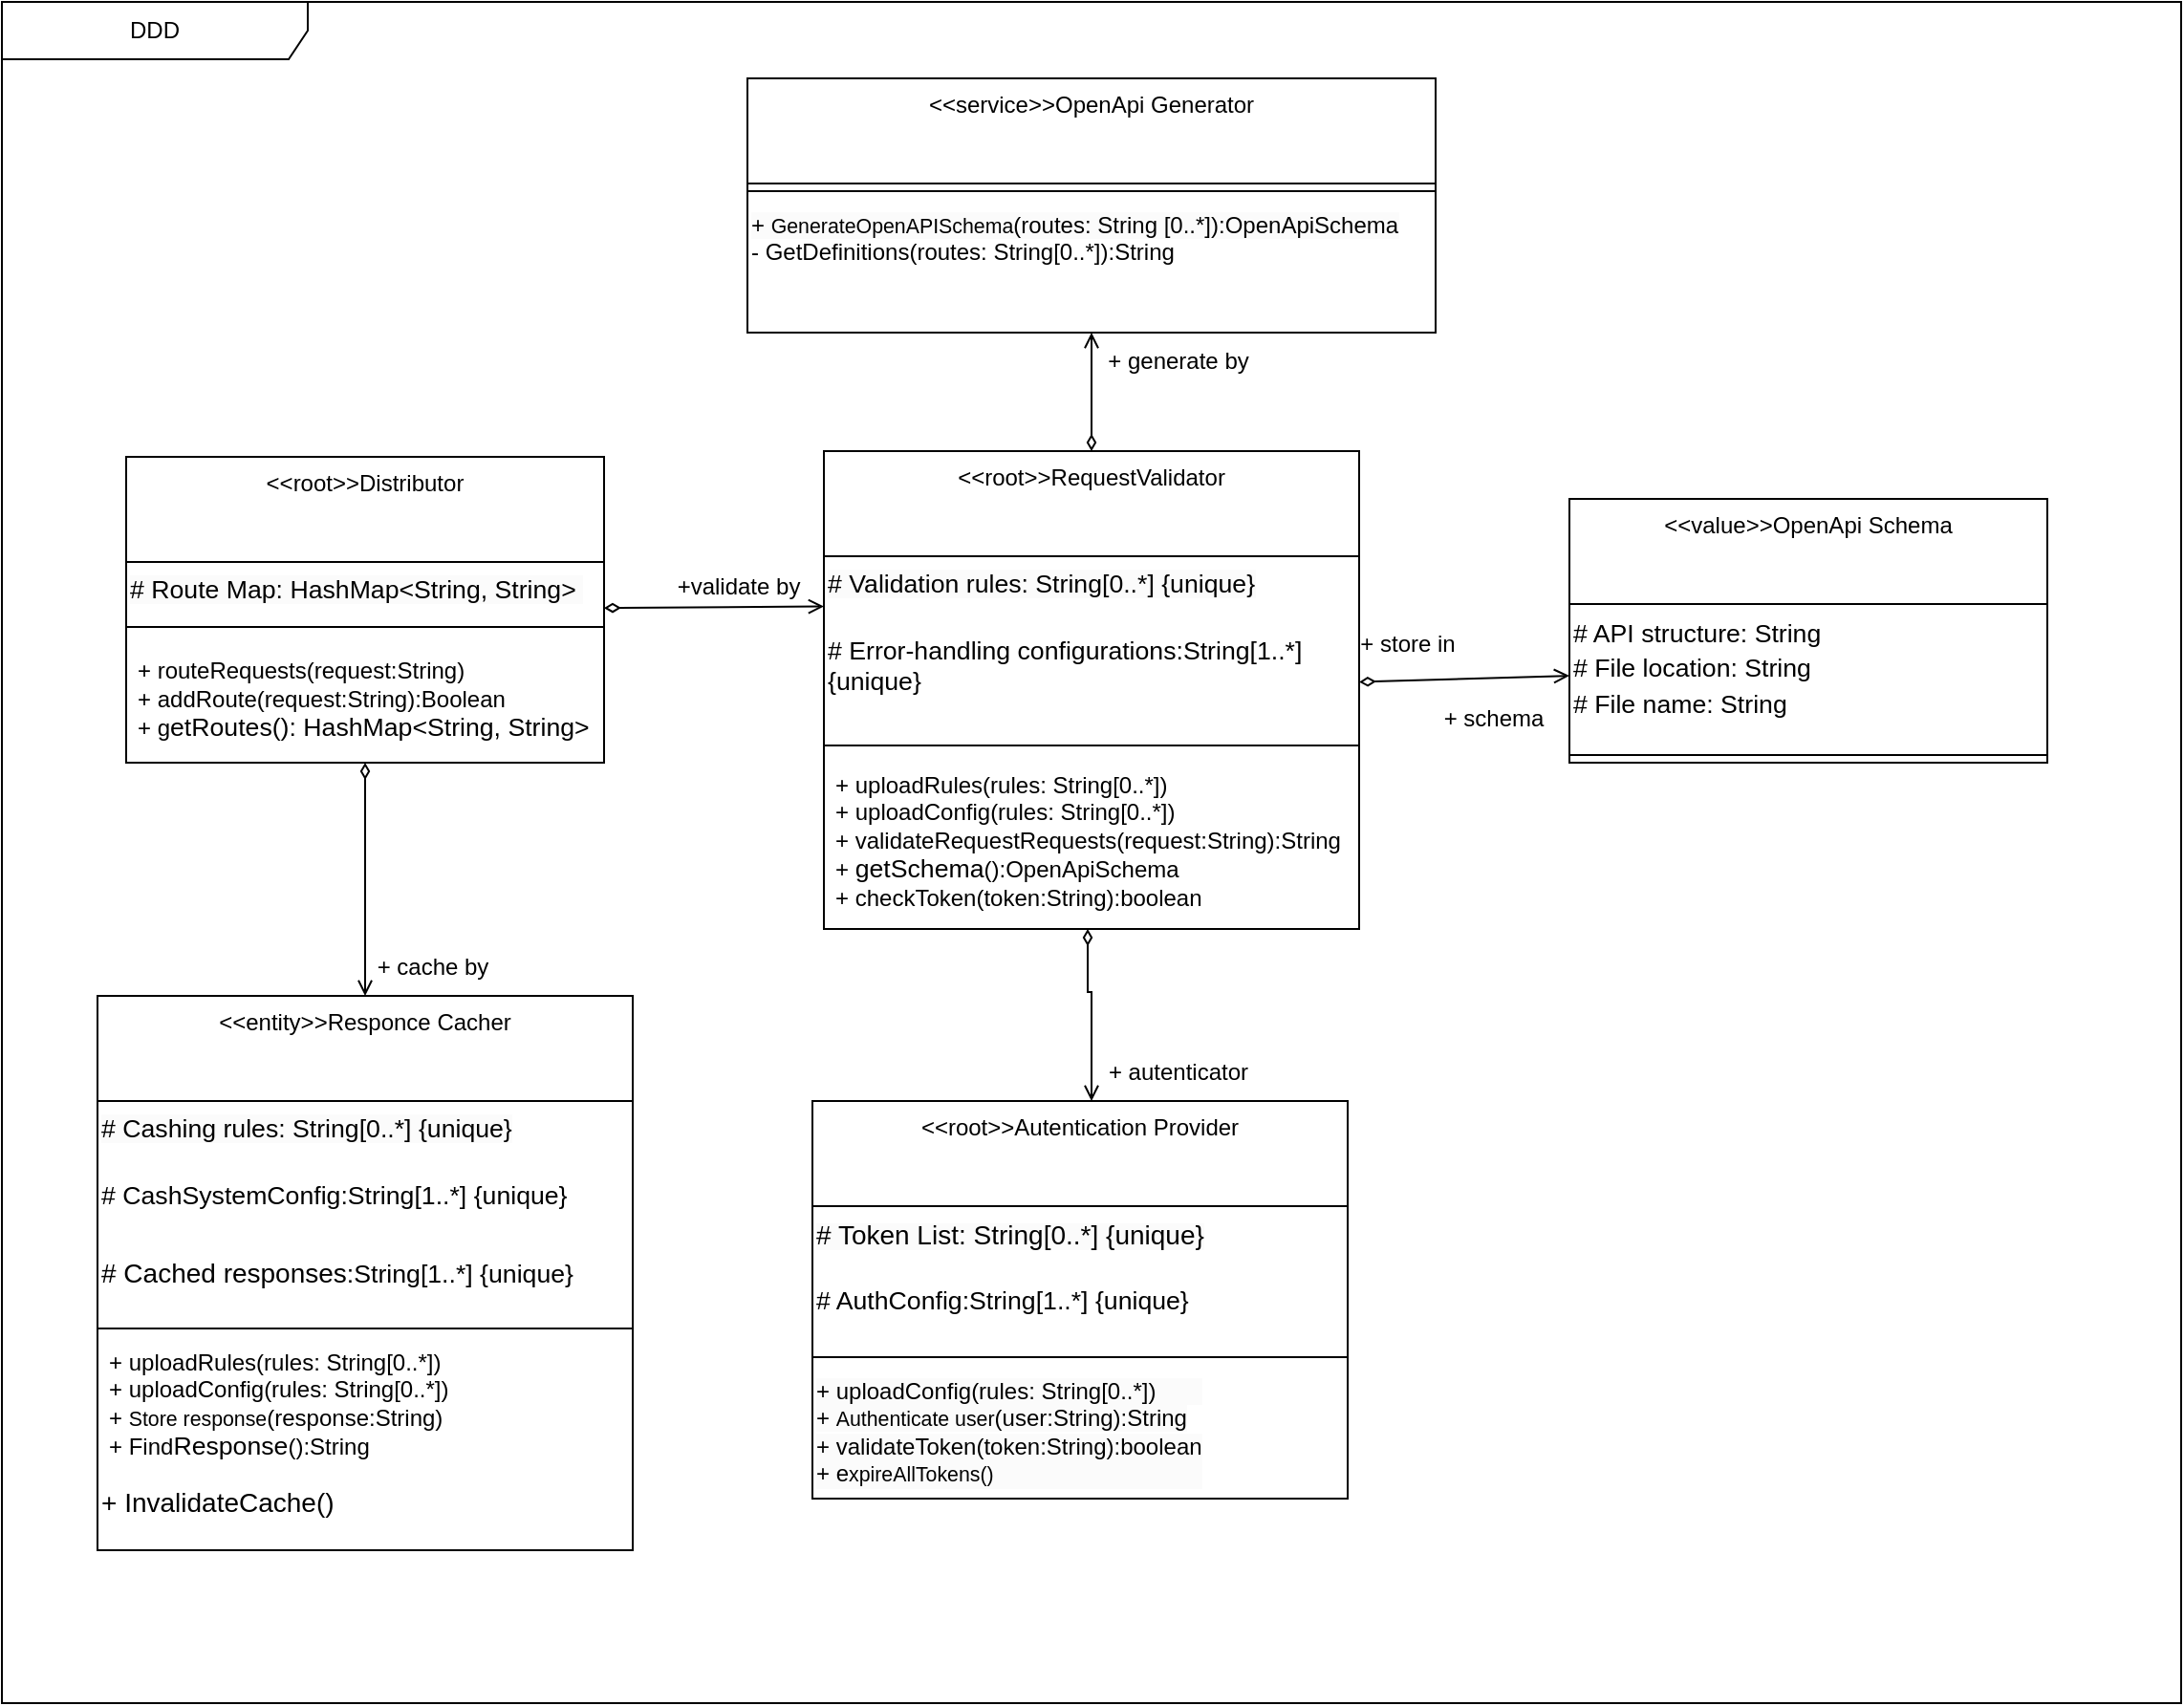 <mxfile version="24.7.17">
  <diagram name="Страница — 1" id="83zHtWR6xDJZPPRdprW6">
    <mxGraphModel dx="2901" dy="1150" grid="1" gridSize="10" guides="1" tooltips="1" connect="1" arrows="1" fold="1" page="1" pageScale="1" pageWidth="827" pageHeight="1169" math="0" shadow="0">
      <root>
        <mxCell id="0" />
        <mxCell id="1" parent="0" />
        <mxCell id="R2D-VrtTJC2_m3kIHMMN-1" value="DDD" style="shape=umlFrame;whiteSpace=wrap;html=1;pointerEvents=0;recursiveResize=0;container=1;collapsible=0;width=160;" vertex="1" parent="1">
          <mxGeometry x="-10" y="10" width="1140" height="890" as="geometry" />
        </mxCell>
        <mxCell id="R2D-VrtTJC2_m3kIHMMN-2" style="rounded=0;orthogonalLoop=1;jettySize=auto;html=1;entryX=0.5;entryY=0;entryDx=0;entryDy=0;endArrow=open;endFill=0;startArrow=diamondThin;startFill=0;" edge="1" parent="R2D-VrtTJC2_m3kIHMMN-1" source="R2D-VrtTJC2_m3kIHMMN-4" target="R2D-VrtTJC2_m3kIHMMN-19">
          <mxGeometry relative="1" as="geometry" />
        </mxCell>
        <mxCell id="R2D-VrtTJC2_m3kIHMMN-3" style="rounded=0;orthogonalLoop=1;jettySize=auto;html=1;entryX=0;entryY=0.75;entryDx=0;entryDy=0;startArrow=diamondThin;startFill=0;endArrow=open;endFill=0;" edge="1" parent="R2D-VrtTJC2_m3kIHMMN-1" source="R2D-VrtTJC2_m3kIHMMN-4" target="R2D-VrtTJC2_m3kIHMMN-11">
          <mxGeometry relative="1" as="geometry" />
        </mxCell>
        <mxCell id="R2D-VrtTJC2_m3kIHMMN-4" value="&amp;lt;&amp;lt;root&amp;gt;&amp;gt;Distributor" style="swimlane;fontStyle=0;align=center;verticalAlign=top;childLayout=stackLayout;horizontal=1;startSize=55;horizontalStack=0;resizeParent=1;resizeParentMax=0;resizeLast=0;collapsible=0;marginBottom=0;html=1;whiteSpace=wrap;" vertex="1" parent="R2D-VrtTJC2_m3kIHMMN-1">
          <mxGeometry x="65" y="238" width="250" height="160" as="geometry" />
        </mxCell>
        <mxCell id="R2D-VrtTJC2_m3kIHMMN-5" value="&lt;span style=&quot;color: rgb(0, 0, 0); font-family: Arial, sans-serif; font-size: 13.333px; font-style: normal; font-variant-ligatures: normal; font-variant-caps: normal; font-weight: 400; letter-spacing: normal; orphans: 2; text-align: left; text-indent: 0px; text-transform: none; widows: 2; word-spacing: 0px; -webkit-text-stroke-width: 0px; white-space: pre-wrap; background-color: rgb(251, 251, 251); text-decoration-thickness: initial; text-decoration-style: initial; text-decoration-color: initial; display: inline !important; float: none;&quot;&gt;# Route Map: HashMap&amp;lt;String, String&amp;gt; &lt;/span&gt;" style="text;whiteSpace=wrap;html=1;" vertex="1" parent="R2D-VrtTJC2_m3kIHMMN-4">
          <mxGeometry y="55" width="250" height="30" as="geometry" />
        </mxCell>
        <mxCell id="R2D-VrtTJC2_m3kIHMMN-6" value="" style="line;strokeWidth=1;fillColor=none;align=left;verticalAlign=middle;spacingTop=-1;spacingLeft=3;spacingRight=3;rotatable=0;labelPosition=right;points=[];portConstraint=eastwest;" vertex="1" parent="R2D-VrtTJC2_m3kIHMMN-4">
          <mxGeometry y="85" width="250" height="8" as="geometry" />
        </mxCell>
        <mxCell id="R2D-VrtTJC2_m3kIHMMN-7" value="+ routeRequests(request:String)&lt;div&gt;+ addRoute(request:String):Boolean&lt;/div&gt;&lt;div&gt;+ g&lt;span style=&quot;background-color: transparent; font-family: Arial, sans-serif; font-size: 10pt; white-space-collapse: preserve;&quot;&gt;etRoutes(): &lt;/span&gt;&lt;span style=&quot;font-family: Arial, sans-serif; font-size: 13.333px; white-space-collapse: preserve; background-color: initial;&quot;&gt;HashMap&amp;lt;String, String&amp;gt;&lt;/span&gt;&lt;/div&gt;" style="text;html=1;strokeColor=none;fillColor=none;align=left;verticalAlign=middle;spacingLeft=4;spacingRight=4;overflow=hidden;rotatable=0;points=[[0,0.5],[1,0.5]];portConstraint=eastwest;whiteSpace=wrap;" vertex="1" parent="R2D-VrtTJC2_m3kIHMMN-4">
          <mxGeometry y="93" width="250" height="67" as="geometry" />
        </mxCell>
        <mxCell id="R2D-VrtTJC2_m3kIHMMN-8" style="rounded=0;orthogonalLoop=1;jettySize=auto;html=1;entryX=0;entryY=0.5;entryDx=0;entryDy=0;endArrow=open;endFill=0;startArrow=diamondThin;startFill=0;" edge="1" parent="R2D-VrtTJC2_m3kIHMMN-1" source="R2D-VrtTJC2_m3kIHMMN-10" target="R2D-VrtTJC2_m3kIHMMN-17">
          <mxGeometry relative="1" as="geometry" />
        </mxCell>
        <mxCell id="R2D-VrtTJC2_m3kIHMMN-9" style="edgeStyle=orthogonalEdgeStyle;rounded=0;orthogonalLoop=1;jettySize=auto;html=1;startArrow=open;startFill=0;endArrow=diamondThin;endFill=0;" edge="1" parent="R2D-VrtTJC2_m3kIHMMN-1" source="R2D-VrtTJC2_m3kIHMMN-33" target="R2D-VrtTJC2_m3kIHMMN-10">
          <mxGeometry relative="1" as="geometry" />
        </mxCell>
        <mxCell id="R2D-VrtTJC2_m3kIHMMN-10" value="&amp;lt;&amp;lt;root&amp;gt;&amp;gt;RequestValidator" style="swimlane;fontStyle=0;align=center;verticalAlign=top;childLayout=stackLayout;horizontal=1;startSize=55;horizontalStack=0;resizeParent=1;resizeParentMax=0;resizeLast=0;collapsible=0;marginBottom=0;html=1;whiteSpace=wrap;" vertex="1" parent="R2D-VrtTJC2_m3kIHMMN-1">
          <mxGeometry x="430" y="235" width="280" height="250" as="geometry" />
        </mxCell>
        <mxCell id="R2D-VrtTJC2_m3kIHMMN-11" value="&lt;span style=&quot;color: rgb(0, 0, 0); font-family: Arial, sans-serif; font-size: 13.333px; font-style: normal; font-variant-ligatures: normal; font-variant-caps: normal; font-weight: 400; letter-spacing: normal; orphans: 2; text-align: left; text-indent: 0px; text-transform: none; widows: 2; word-spacing: 0px; -webkit-text-stroke-width: 0px; white-space: pre-wrap; background-color: rgb(251, 251, 251); text-decoration-thickness: initial; text-decoration-style: initial; text-decoration-color: initial; display: inline !important; float: none;&quot;&gt;# &lt;span id=&quot;docs-internal-guid-f26df158-7fff-a619-ddc0-28d4c44d1c35&quot;&gt;&lt;span style=&quot;font-size: 10pt; background-color: transparent; font-variant-numeric: normal; font-variant-east-asian: normal; font-variant-alternates: normal; font-variant-position: normal; vertical-align: baseline;&quot;&gt;Validation rules&lt;/span&gt;&lt;/span&gt;: String[0..*] {unique}&lt;/span&gt;&lt;div&gt;&lt;span style=&quot;color: rgb(0, 0, 0); font-family: Arial, sans-serif; font-size: 13.333px; font-style: normal; font-variant-ligatures: normal; font-variant-caps: normal; font-weight: 400; letter-spacing: normal; orphans: 2; text-align: left; text-indent: 0px; text-transform: none; widows: 2; word-spacing: 0px; -webkit-text-stroke-width: 0px; white-space: pre-wrap; background-color: rgb(251, 251, 251); text-decoration-thickness: initial; text-decoration-style: initial; text-decoration-color: initial; display: inline !important; float: none;&quot;&gt;&lt;br&gt;&lt;/span&gt;&lt;/div&gt;" style="text;whiteSpace=wrap;html=1;" vertex="1" parent="R2D-VrtTJC2_m3kIHMMN-10">
          <mxGeometry y="55" width="280" height="35" as="geometry" />
        </mxCell>
        <mxCell id="R2D-VrtTJC2_m3kIHMMN-12" value="&lt;b style=&quot;font-weight:normal;&quot; id=&quot;docs-internal-guid-a1300bde-7fff-8ec0-51a4-c328ec383ea7&quot;&gt;&lt;span style=&quot;font-size:10pt;font-family:Arial,sans-serif;color:#000000;background-color:transparent;font-weight:400;font-style:normal;font-variant:normal;text-decoration:none;vertical-align:baseline;white-space:pre;white-space:pre-wrap;&quot;&gt;# Error-handling configurations:String[1..*] {unique}&lt;/span&gt;&lt;/b&gt;" style="text;whiteSpace=wrap;html=1;" vertex="1" parent="R2D-VrtTJC2_m3kIHMMN-10">
          <mxGeometry y="90" width="280" height="60" as="geometry" />
        </mxCell>
        <mxCell id="R2D-VrtTJC2_m3kIHMMN-13" value="" style="line;strokeWidth=1;fillColor=none;align=left;verticalAlign=middle;spacingTop=-1;spacingLeft=3;spacingRight=3;rotatable=0;labelPosition=right;points=[];portConstraint=eastwest;" vertex="1" parent="R2D-VrtTJC2_m3kIHMMN-10">
          <mxGeometry y="150" width="280" height="8" as="geometry" />
        </mxCell>
        <mxCell id="R2D-VrtTJC2_m3kIHMMN-14" value="&lt;div&gt;+ uploadRules(rules: String[0..*])&lt;/div&gt;&lt;div&gt;+ uploadConfig(rules: String[0..*])&lt;br&gt;&lt;/div&gt;+ validateRequestRequests(request:String):String&lt;div&gt;+&amp;nbsp;&lt;span id=&quot;docs-internal-guid-38511d8e-7fff-0f09-29a9-b0846342d782&quot;&gt;&lt;span style=&quot;font-size: 10pt; font-family: Arial, sans-serif; background-color: transparent; font-variant-numeric: normal; font-variant-east-asian: normal; font-variant-alternates: normal; font-variant-position: normal; vertical-align: baseline; white-space-collapse: preserve;&quot;&gt;getSchema&lt;/span&gt;&lt;/span&gt;():OpenApiSchema&lt;/div&gt;&lt;div&gt;+ checkToken(token:String):boolean&lt;/div&gt;" style="text;html=1;strokeColor=none;fillColor=none;align=left;verticalAlign=middle;spacingLeft=4;spacingRight=4;overflow=hidden;rotatable=0;points=[[0,0.5],[1,0.5]];portConstraint=eastwest;whiteSpace=wrap;" vertex="1" parent="R2D-VrtTJC2_m3kIHMMN-10">
          <mxGeometry y="158" width="280" height="92" as="geometry" />
        </mxCell>
        <mxCell id="R2D-VrtTJC2_m3kIHMMN-15" style="edgeStyle=orthogonalEdgeStyle;rounded=0;orthogonalLoop=1;jettySize=auto;html=1;exitX=0.5;exitY=1;exitDx=0;exitDy=0;" edge="1" parent="R2D-VrtTJC2_m3kIHMMN-10" source="R2D-VrtTJC2_m3kIHMMN-11" target="R2D-VrtTJC2_m3kIHMMN-11">
          <mxGeometry relative="1" as="geometry" />
        </mxCell>
        <mxCell id="R2D-VrtTJC2_m3kIHMMN-16" value="&amp;lt;&amp;lt;value&amp;gt;&amp;gt;OpenApi Schema" style="swimlane;fontStyle=0;align=center;verticalAlign=top;childLayout=stackLayout;horizontal=1;startSize=55;horizontalStack=0;resizeParent=1;resizeParentMax=0;resizeLast=0;collapsible=0;marginBottom=0;html=1;whiteSpace=wrap;" vertex="1" parent="R2D-VrtTJC2_m3kIHMMN-1">
          <mxGeometry x="820" y="260" width="250" height="138" as="geometry" />
        </mxCell>
        <mxCell id="R2D-VrtTJC2_m3kIHMMN-17" value="&lt;span id=&quot;docs-internal-guid-5457fb7f-7fff-9584-35e8-6880242f1b99&quot;&gt;&lt;p style=&quot;line-height:1.38;margin-top:0pt;margin-bottom:0pt;&quot; dir=&quot;ltr&quot;&gt;&lt;span style=&quot;font-size: 10pt; font-family: Arial, sans-serif; background-color: transparent; font-variant-numeric: normal; font-variant-east-asian: normal; font-variant-alternates: normal; font-variant-position: normal; vertical-align: baseline; white-space-collapse: preserve;&quot;&gt;# API structure: String&lt;/span&gt;&lt;/p&gt;&lt;p style=&quot;line-height:1.38;margin-top:0pt;margin-bottom:0pt;&quot; dir=&quot;ltr&quot;&gt;&lt;span style=&quot;font-size: 10pt; font-family: Arial, sans-serif; background-color: transparent; font-variant-numeric: normal; font-variant-east-asian: normal; font-variant-alternates: normal; font-variant-position: normal; vertical-align: baseline; white-space-collapse: preserve;&quot;&gt;# File location: String&lt;/span&gt;&lt;/p&gt;&lt;p style=&quot;line-height:1.38;margin-top:0pt;margin-bottom:0pt;&quot; dir=&quot;ltr&quot;&gt;&lt;span style=&quot;font-size: 10pt; font-family: Arial, sans-serif; background-color: transparent; font-variant-numeric: normal; font-variant-east-asian: normal; font-variant-alternates: normal; font-variant-position: normal; vertical-align: baseline; white-space-collapse: preserve;&quot;&gt;# File name: String&lt;/span&gt;&lt;/p&gt;&lt;div&gt;&lt;span style=&quot;font-size: 10pt; font-family: Arial, sans-serif; background-color: transparent; font-variant-numeric: normal; font-variant-east-asian: normal; font-variant-alternates: normal; font-variant-position: normal; vertical-align: baseline; white-space-collapse: preserve;&quot;&gt;&lt;br&gt;&lt;/span&gt;&lt;/div&gt;&lt;/span&gt;" style="text;whiteSpace=wrap;html=1;" vertex="1" parent="R2D-VrtTJC2_m3kIHMMN-16">
          <mxGeometry y="55" width="250" height="75" as="geometry" />
        </mxCell>
        <mxCell id="R2D-VrtTJC2_m3kIHMMN-18" value="" style="line;strokeWidth=1;fillColor=none;align=left;verticalAlign=middle;spacingTop=-1;spacingLeft=3;spacingRight=3;rotatable=0;labelPosition=right;points=[];portConstraint=eastwest;" vertex="1" parent="R2D-VrtTJC2_m3kIHMMN-16">
          <mxGeometry y="130" width="250" height="8" as="geometry" />
        </mxCell>
        <mxCell id="R2D-VrtTJC2_m3kIHMMN-19" value="&amp;lt;&amp;lt;entity&amp;gt;&amp;gt;Responce Cacher" style="swimlane;fontStyle=0;align=center;verticalAlign=top;childLayout=stackLayout;horizontal=1;startSize=55;horizontalStack=0;resizeParent=1;resizeParentMax=0;resizeLast=0;collapsible=0;marginBottom=0;html=1;whiteSpace=wrap;" vertex="1" parent="R2D-VrtTJC2_m3kIHMMN-1">
          <mxGeometry x="50" y="520" width="280" height="290" as="geometry" />
        </mxCell>
        <mxCell id="R2D-VrtTJC2_m3kIHMMN-20" value="&lt;span style=&quot;color: rgb(0, 0, 0); font-family: Arial, sans-serif; font-size: 13.333px; font-style: normal; font-variant-ligatures: normal; font-variant-caps: normal; font-weight: 400; letter-spacing: normal; orphans: 2; text-align: left; text-indent: 0px; text-transform: none; widows: 2; word-spacing: 0px; -webkit-text-stroke-width: 0px; white-space: pre-wrap; background-color: rgb(251, 251, 251); text-decoration-thickness: initial; text-decoration-style: initial; text-decoration-color: initial; display: inline !important; float: none;&quot;&gt;# Cashing&lt;span id=&quot;docs-internal-guid-f26df158-7fff-a619-ddc0-28d4c44d1c35&quot;&gt;&lt;span style=&quot;font-size: 10pt; background-color: transparent; font-variant-numeric: normal; font-variant-east-asian: normal; font-variant-alternates: normal; font-variant-position: normal; vertical-align: baseline;&quot;&gt; rules&lt;/span&gt;&lt;/span&gt;: String[0..*] {unique}&lt;/span&gt;&lt;div&gt;&lt;span style=&quot;color: rgb(0, 0, 0); font-family: Arial, sans-serif; font-size: 13.333px; font-style: normal; font-variant-ligatures: normal; font-variant-caps: normal; font-weight: 400; letter-spacing: normal; orphans: 2; text-align: left; text-indent: 0px; text-transform: none; widows: 2; word-spacing: 0px; -webkit-text-stroke-width: 0px; white-space: pre-wrap; background-color: rgb(251, 251, 251); text-decoration-thickness: initial; text-decoration-style: initial; text-decoration-color: initial; display: inline !important; float: none;&quot;&gt;&lt;br&gt;&lt;/span&gt;&lt;/div&gt;" style="text;whiteSpace=wrap;html=1;" vertex="1" parent="R2D-VrtTJC2_m3kIHMMN-19">
          <mxGeometry y="55" width="280" height="35" as="geometry" />
        </mxCell>
        <mxCell id="R2D-VrtTJC2_m3kIHMMN-21" value="&lt;b style=&quot;font-weight:normal;&quot; id=&quot;docs-internal-guid-a1300bde-7fff-8ec0-51a4-c328ec383ea7&quot;&gt;&lt;span style=&quot;font-size:10pt;font-family:Arial,sans-serif;color:#000000;background-color:transparent;font-weight:400;font-style:normal;font-variant:normal;text-decoration:none;vertical-align:baseline;white-space:pre;white-space:pre-wrap;&quot;&gt;# CashSystemConfig:String[1..*] {unique}&lt;/span&gt;&lt;/b&gt;" style="text;whiteSpace=wrap;html=1;" vertex="1" parent="R2D-VrtTJC2_m3kIHMMN-19">
          <mxGeometry y="90" width="280" height="40" as="geometry" />
        </mxCell>
        <mxCell id="R2D-VrtTJC2_m3kIHMMN-22" value="&lt;b style=&quot;font-weight:normal;&quot; id=&quot;docs-internal-guid-3ee87e24-7fff-f079-7348-ecfdbf1fd3b9&quot;&gt;&lt;span style=&quot;font-family: Arial, sans-serif; color: rgb(0, 0, 0); background-color: transparent; font-weight: 400; font-style: normal; font-variant: normal; text-decoration: none; vertical-align: baseline; white-space: pre-wrap;&quot;&gt;&lt;font style=&quot;font-size: 14px;&quot;&gt;# Cached responses&lt;span style=&quot;font-family: Helvetica; font-size: 12px; white-space-collapse: collapse;&quot; id=&quot;docs-internal-guid-a1300bde-7fff-8ec0-51a4-c328ec383ea7&quot;&gt;&lt;span style=&quot;font-size: 10pt; font-family: Arial, sans-serif; background-color: transparent; font-variant-numeric: normal; font-variant-east-asian: normal; font-variant-alternates: normal; font-variant-position: normal; vertical-align: baseline; white-space-collapse: preserve;&quot;&gt;:String[1..*] {unique}&lt;/span&gt;&lt;/span&gt; &lt;/font&gt;&lt;/span&gt;&lt;/b&gt;" style="text;whiteSpace=wrap;html=1;" vertex="1" parent="R2D-VrtTJC2_m3kIHMMN-19">
          <mxGeometry y="130" width="280" height="40" as="geometry" />
        </mxCell>
        <mxCell id="R2D-VrtTJC2_m3kIHMMN-23" value="" style="line;strokeWidth=1;fillColor=none;align=left;verticalAlign=middle;spacingTop=-1;spacingLeft=3;spacingRight=3;rotatable=0;labelPosition=right;points=[];portConstraint=eastwest;" vertex="1" parent="R2D-VrtTJC2_m3kIHMMN-19">
          <mxGeometry y="170" width="280" height="8" as="geometry" />
        </mxCell>
        <mxCell id="R2D-VrtTJC2_m3kIHMMN-24" value="&lt;div&gt;+ uploadRules(rules: String[0..*])&lt;/div&gt;&lt;div&gt;+ uploadConfig(rules: String[0..*])&lt;br&gt;&lt;/div&gt;+&amp;nbsp;&lt;span id=&quot;docs-internal-guid-3d343022-7fff-2825-82aa-aa383416bce2&quot;&gt;&lt;span style=&quot;font-size: 8pt; font-family: Arial, sans-serif; background-color: transparent; font-variant-numeric: normal; font-variant-east-asian: normal; font-variant-alternates: normal; font-variant-position: normal; vertical-align: baseline; white-space-collapse: preserve;&quot;&gt;Store response&lt;/span&gt;&lt;/span&gt;(response:String)&lt;div&gt;+ Find&lt;span id=&quot;docs-internal-guid-38511d8e-7fff-0f09-29a9-b0846342d782&quot;&gt;&lt;span style=&quot;font-size: 10pt; font-family: Arial, sans-serif; background-color: transparent; font-variant-numeric: normal; font-variant-east-asian: normal; font-variant-alternates: normal; font-variant-position: normal; vertical-align: baseline; white-space-collapse: preserve;&quot;&gt;Response&lt;/span&gt;&lt;/span&gt;():String&lt;/div&gt;" style="text;html=1;strokeColor=none;fillColor=none;align=left;verticalAlign=middle;spacingLeft=4;spacingRight=4;overflow=hidden;rotatable=0;points=[[0,0.5],[1,0.5]];portConstraint=eastwest;whiteSpace=wrap;" vertex="1" parent="R2D-VrtTJC2_m3kIHMMN-19">
          <mxGeometry y="178" width="280" height="72" as="geometry" />
        </mxCell>
        <mxCell id="R2D-VrtTJC2_m3kIHMMN-25" style="edgeStyle=orthogonalEdgeStyle;rounded=0;orthogonalLoop=1;jettySize=auto;html=1;exitX=0.5;exitY=1;exitDx=0;exitDy=0;" edge="1" parent="R2D-VrtTJC2_m3kIHMMN-19" source="R2D-VrtTJC2_m3kIHMMN-20" target="R2D-VrtTJC2_m3kIHMMN-20">
          <mxGeometry relative="1" as="geometry" />
        </mxCell>
        <mxCell id="R2D-VrtTJC2_m3kIHMMN-26" value="&lt;b style=&quot;font-weight:normal;&quot; id=&quot;docs-internal-guid-f2197ef2-7fff-327c-abc3-34c5134f3c68&quot;&gt;&lt;span style=&quot;font-family: Arial, sans-serif; color: rgb(0, 0, 0); background-color: transparent; font-weight: 400; font-style: normal; font-variant: normal; text-decoration: none; vertical-align: baseline; white-space: pre-wrap;&quot;&gt;&lt;font style=&quot;font-size: 14px;&quot;&gt;+ InvalidateCache()&lt;/font&gt;&lt;/span&gt;&lt;/b&gt;" style="text;whiteSpace=wrap;html=1;" vertex="1" parent="R2D-VrtTJC2_m3kIHMMN-19">
          <mxGeometry y="250" width="280" height="40" as="geometry" />
        </mxCell>
        <mxCell id="R2D-VrtTJC2_m3kIHMMN-27" value="&amp;lt;&amp;lt;root&amp;gt;&amp;gt;Autentication Provider" style="swimlane;fontStyle=0;align=center;verticalAlign=top;childLayout=stackLayout;horizontal=1;startSize=55;horizontalStack=0;resizeParent=1;resizeParentMax=0;resizeLast=0;collapsible=0;marginBottom=0;html=1;whiteSpace=wrap;" vertex="1" parent="R2D-VrtTJC2_m3kIHMMN-1">
          <mxGeometry x="424" y="575" width="280" height="208" as="geometry" />
        </mxCell>
        <mxCell id="R2D-VrtTJC2_m3kIHMMN-28" value="&lt;span style=&quot;color: rgb(0, 0, 0); font-family: Arial, sans-serif; font-style: normal; font-variant-ligatures: normal; font-variant-caps: normal; font-weight: 400; letter-spacing: normal; orphans: 2; text-align: left; text-indent: 0px; text-transform: none; widows: 2; word-spacing: 0px; -webkit-text-stroke-width: 0px; white-space: pre-wrap; background-color: rgb(251, 251, 251); text-decoration-thickness: initial; text-decoration-style: initial; text-decoration-color: initial; float: none; display: inline !important;&quot;&gt;&lt;font style=&quot;font-size: 14px;&quot;&gt;# &lt;span style=&quot;&quot; id=&quot;docs-internal-guid-0717042e-7fff-3c65-528d-4da9d0ddbe4a&quot;&gt;&lt;span style=&quot;background-color: transparent; font-variant-numeric: normal; font-variant-east-asian: normal; font-variant-alternates: normal; font-variant-position: normal; vertical-align: baseline;&quot;&gt;Token List&lt;/span&gt;&lt;/span&gt;: String[0..*] {unique}&lt;/font&gt;&lt;/span&gt;&lt;div&gt;&lt;span style=&quot;color: rgb(0, 0, 0); font-family: Arial, sans-serif; font-size: 13.333px; font-style: normal; font-variant-ligatures: normal; font-variant-caps: normal; font-weight: 400; letter-spacing: normal; orphans: 2; text-align: left; text-indent: 0px; text-transform: none; widows: 2; word-spacing: 0px; -webkit-text-stroke-width: 0px; white-space: pre-wrap; background-color: rgb(251, 251, 251); text-decoration-thickness: initial; text-decoration-style: initial; text-decoration-color: initial; display: inline !important; float: none;&quot;&gt;&lt;br&gt;&lt;/span&gt;&lt;/div&gt;" style="text;whiteSpace=wrap;html=1;" vertex="1" parent="R2D-VrtTJC2_m3kIHMMN-27">
          <mxGeometry y="55" width="280" height="35" as="geometry" />
        </mxCell>
        <mxCell id="R2D-VrtTJC2_m3kIHMMN-29" value="&lt;b style=&quot;font-weight:normal;&quot; id=&quot;docs-internal-guid-a1300bde-7fff-8ec0-51a4-c328ec383ea7&quot;&gt;&lt;span style=&quot;font-size:10pt;font-family:Arial,sans-serif;color:#000000;background-color:transparent;font-weight:400;font-style:normal;font-variant:normal;text-decoration:none;vertical-align:baseline;white-space:pre;white-space:pre-wrap;&quot;&gt;# AuthConfig:String[1..*] {unique}&lt;/span&gt;&lt;/b&gt;" style="text;whiteSpace=wrap;html=1;" vertex="1" parent="R2D-VrtTJC2_m3kIHMMN-27">
          <mxGeometry y="90" width="280" height="40" as="geometry" />
        </mxCell>
        <mxCell id="R2D-VrtTJC2_m3kIHMMN-30" value="" style="line;strokeWidth=1;fillColor=none;align=left;verticalAlign=middle;spacingTop=-1;spacingLeft=3;spacingRight=3;rotatable=0;labelPosition=right;points=[];portConstraint=eastwest;" vertex="1" parent="R2D-VrtTJC2_m3kIHMMN-27">
          <mxGeometry y="130" width="280" height="8" as="geometry" />
        </mxCell>
        <mxCell id="R2D-VrtTJC2_m3kIHMMN-31" style="edgeStyle=orthogonalEdgeStyle;rounded=0;orthogonalLoop=1;jettySize=auto;html=1;exitX=0.5;exitY=1;exitDx=0;exitDy=0;" edge="1" parent="R2D-VrtTJC2_m3kIHMMN-27" source="R2D-VrtTJC2_m3kIHMMN-28" target="R2D-VrtTJC2_m3kIHMMN-28">
          <mxGeometry relative="1" as="geometry" />
        </mxCell>
        <mxCell id="R2D-VrtTJC2_m3kIHMMN-32" value="&lt;div style=&quot;forced-color-adjust: none; color: rgb(0, 0, 0); font-family: Helvetica; font-size: 12px; font-style: normal; font-variant-ligatures: normal; font-variant-caps: normal; font-weight: 400; letter-spacing: normal; orphans: 2; text-align: left; text-indent: 0px; text-transform: none; widows: 2; word-spacing: 0px; -webkit-text-stroke-width: 0px; white-space: normal; background-color: rgb(251, 251, 251); text-decoration-thickness: initial; text-decoration-style: initial; text-decoration-color: initial;&quot;&gt;+ uploadConfig(rules: String[0..*])&lt;br style=&quot;forced-color-adjust: none;&quot;&gt;&lt;/div&gt;&lt;span style=&quot;color: rgb(0, 0, 0); font-family: Helvetica; font-size: 12px; font-style: normal; font-variant-ligatures: normal; font-variant-caps: normal; font-weight: 400; letter-spacing: normal; orphans: 2; text-align: left; text-indent: 0px; text-transform: none; widows: 2; word-spacing: 0px; -webkit-text-stroke-width: 0px; white-space: normal; background-color: rgb(251, 251, 251); text-decoration-thickness: initial; text-decoration-style: initial; text-decoration-color: initial; display: inline !important; float: none;&quot;&gt;+&amp;nbsp;&lt;/span&gt;&lt;span style=&quot;color: rgb(0, 0, 0); font-family: Helvetica; font-size: 12px; font-style: normal; font-variant-ligatures: normal; font-variant-caps: normal; font-weight: 400; letter-spacing: normal; orphans: 2; text-align: left; text-indent: 0px; text-transform: none; widows: 2; word-spacing: 0px; -webkit-text-stroke-width: 0px; white-space: normal; background-color: rgb(251, 251, 251); text-decoration-thickness: initial; text-decoration-style: initial; text-decoration-color: initial; display: inline !important; float: none;&quot;&gt;&lt;span id=&quot;docs-internal-guid-b31d3b25-7fff-fe48-8f4c-e3f12698210c&quot;&gt;&lt;span style=&quot;font-size: 8pt; font-family: Arial, sans-serif; background-color: transparent; font-variant-numeric: normal; font-variant-east-asian: normal; font-variant-alternates: normal; font-variant-position: normal; vertical-align: baseline; white-space-collapse: preserve;&quot;&gt;Authenticate user&lt;/span&gt;&lt;/span&gt;(user:String):String&lt;/span&gt;&lt;div style=&quot;forced-color-adjust: none; color: rgb(0, 0, 0); font-family: Helvetica; font-size: 12px; font-style: normal; font-variant-ligatures: normal; font-variant-caps: normal; font-weight: 400; letter-spacing: normal; orphans: 2; text-align: left; text-indent: 0px; text-transform: none; widows: 2; word-spacing: 0px; -webkit-text-stroke-width: 0px; white-space: normal; background-color: rgb(251, 251, 251); text-decoration-thickness: initial; text-decoration-style: initial; text-decoration-color: initial;&quot;&gt;+ validateToken(token:String):boolean&lt;/div&gt;&lt;div style=&quot;forced-color-adjust: none; color: rgb(0, 0, 0); font-family: Helvetica; font-size: 12px; font-style: normal; font-variant-ligatures: normal; font-variant-caps: normal; font-weight: 400; letter-spacing: normal; orphans: 2; text-align: left; text-indent: 0px; text-transform: none; widows: 2; word-spacing: 0px; -webkit-text-stroke-width: 0px; white-space: normal; background-color: rgb(251, 251, 251); text-decoration-thickness: initial; text-decoration-style: initial; text-decoration-color: initial;&quot;&gt;+ e&lt;span style=&quot;background-color: transparent; font-family: Arial, sans-serif; font-size: 8pt; white-space-collapse: preserve;&quot;&gt;xpireAllTokens()&lt;/span&gt;&lt;/div&gt;" style="text;whiteSpace=wrap;html=1;" vertex="1" parent="R2D-VrtTJC2_m3kIHMMN-27">
          <mxGeometry y="138" width="280" height="70" as="geometry" />
        </mxCell>
        <mxCell id="R2D-VrtTJC2_m3kIHMMN-33" value="&amp;lt;&amp;lt;service&amp;gt;&amp;gt;OpenApi Generator" style="swimlane;fontStyle=0;align=center;verticalAlign=top;childLayout=stackLayout;horizontal=1;startSize=55;horizontalStack=0;resizeParent=1;resizeParentMax=0;resizeLast=0;collapsible=0;marginBottom=0;html=1;whiteSpace=wrap;" vertex="1" parent="R2D-VrtTJC2_m3kIHMMN-1">
          <mxGeometry x="390" y="40" width="360" height="133" as="geometry" />
        </mxCell>
        <mxCell id="R2D-VrtTJC2_m3kIHMMN-34" value="" style="line;strokeWidth=1;fillColor=none;align=left;verticalAlign=middle;spacingTop=-1;spacingLeft=3;spacingRight=3;rotatable=0;labelPosition=right;points=[];portConstraint=eastwest;" vertex="1" parent="R2D-VrtTJC2_m3kIHMMN-33">
          <mxGeometry y="55" width="360" height="8" as="geometry" />
        </mxCell>
        <mxCell id="R2D-VrtTJC2_m3kIHMMN-35" style="edgeStyle=orthogonalEdgeStyle;rounded=0;orthogonalLoop=1;jettySize=auto;html=1;exitX=0.5;exitY=1;exitDx=0;exitDy=0;" edge="1" parent="R2D-VrtTJC2_m3kIHMMN-33">
          <mxGeometry relative="1" as="geometry">
            <mxPoint x="140" y="90" as="sourcePoint" />
            <mxPoint x="140" y="90" as="targetPoint" />
          </mxGeometry>
        </mxCell>
        <mxCell id="R2D-VrtTJC2_m3kIHMMN-36" value="&lt;div style=&quot;forced-color-adjust: none; color: rgb(0, 0, 0); font-family: Helvetica; font-size: 12px; font-style: normal; font-variant-ligatures: normal; font-variant-caps: normal; font-weight: 400; letter-spacing: normal; orphans: 2; text-align: left; text-indent: 0px; text-transform: none; widows: 2; word-spacing: 0px; -webkit-text-stroke-width: 0px; white-space: normal; background-color: rgb(251, 251, 251); text-decoration-thickness: initial; text-decoration-style: initial; text-decoration-color: initial;&quot;&gt;+&amp;nbsp;&lt;span id=&quot;docs-internal-guid-fac67e25-7fff-50c7-0ff5-ebc66890f307&quot;&gt;&lt;span style=&quot;font-size: 8pt; font-family: Arial, sans-serif; background-color: transparent; font-variant-numeric: normal; font-variant-east-asian: normal; font-variant-alternates: normal; font-variant-position: normal; vertical-align: baseline; white-space-collapse: preserve;&quot;&gt;Generate&lt;/span&gt;&lt;span style=&quot;font-size: 8pt; font-family: Arial, sans-serif; background-color: transparent; font-variant-numeric: normal; font-variant-east-asian: normal; font-variant-alternates: normal; font-variant-position: normal; vertical-align: baseline; white-space-collapse: preserve;&quot;&gt;OpenAPISchema&lt;/span&gt;&lt;/span&gt;(routes: String [0..*]):OpenApiSchema&lt;br style=&quot;forced-color-adjust: none;&quot;&gt;&lt;/div&gt;- GetDefinitions(routes: String[0..*]):String" style="text;whiteSpace=wrap;html=1;" vertex="1" parent="R2D-VrtTJC2_m3kIHMMN-33">
          <mxGeometry y="63" width="360" height="70" as="geometry" />
        </mxCell>
        <mxCell id="R2D-VrtTJC2_m3kIHMMN-37" value="+ store in" style="text;html=1;align=center;verticalAlign=middle;resizable=0;points=[];autosize=1;strokeColor=none;fillColor=none;" vertex="1" parent="R2D-VrtTJC2_m3kIHMMN-1">
          <mxGeometry x="700" y="321" width="70" height="30" as="geometry" />
        </mxCell>
        <mxCell id="R2D-VrtTJC2_m3kIHMMN-38" value="+ schema" style="text;html=1;align=center;verticalAlign=middle;resizable=0;points=[];autosize=1;strokeColor=none;fillColor=none;" vertex="1" parent="R2D-VrtTJC2_m3kIHMMN-1">
          <mxGeometry x="740" y="360" width="80" height="30" as="geometry" />
        </mxCell>
        <mxCell id="R2D-VrtTJC2_m3kIHMMN-39" value="+validate by" style="text;html=1;align=center;verticalAlign=middle;resizable=0;points=[];autosize=1;strokeColor=none;fillColor=none;" vertex="1" parent="R2D-VrtTJC2_m3kIHMMN-1">
          <mxGeometry x="340" y="291" width="90" height="30" as="geometry" />
        </mxCell>
        <mxCell id="R2D-VrtTJC2_m3kIHMMN-40" value="+ cache by" style="text;html=1;align=center;verticalAlign=middle;resizable=0;points=[];autosize=1;strokeColor=none;fillColor=none;" vertex="1" parent="R2D-VrtTJC2_m3kIHMMN-1">
          <mxGeometry x="185" y="490" width="80" height="30" as="geometry" />
        </mxCell>
        <mxCell id="R2D-VrtTJC2_m3kIHMMN-41" style="rounded=0;orthogonalLoop=1;jettySize=auto;html=1;edgeStyle=orthogonalEdgeStyle;startArrow=diamondThin;startFill=0;endArrow=open;endFill=0;" edge="1" parent="R2D-VrtTJC2_m3kIHMMN-1" source="R2D-VrtTJC2_m3kIHMMN-14" target="R2D-VrtTJC2_m3kIHMMN-27">
          <mxGeometry relative="1" as="geometry">
            <Array as="points">
              <mxPoint x="568" y="518" />
              <mxPoint x="570" y="518" />
            </Array>
          </mxGeometry>
        </mxCell>
        <mxCell id="R2D-VrtTJC2_m3kIHMMN-42" value="+ autenticator" style="text;html=1;align=center;verticalAlign=middle;resizable=0;points=[];autosize=1;strokeColor=none;fillColor=none;" vertex="1" parent="R2D-VrtTJC2_m3kIHMMN-1">
          <mxGeometry x="565" y="545" width="100" height="30" as="geometry" />
        </mxCell>
        <mxCell id="R2D-VrtTJC2_m3kIHMMN-43" value="+ generate by" style="text;html=1;align=center;verticalAlign=middle;resizable=0;points=[];autosize=1;strokeColor=none;fillColor=none;" vertex="1" parent="R2D-VrtTJC2_m3kIHMMN-1">
          <mxGeometry x="565" y="173" width="100" height="30" as="geometry" />
        </mxCell>
      </root>
    </mxGraphModel>
  </diagram>
</mxfile>
